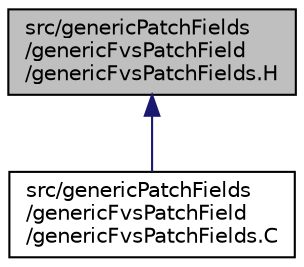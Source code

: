 digraph "src/genericPatchFields/genericFvsPatchField/genericFvsPatchFields.H"
{
  bgcolor="transparent";
  edge [fontname="Helvetica",fontsize="10",labelfontname="Helvetica",labelfontsize="10"];
  node [fontname="Helvetica",fontsize="10",shape=record];
  Node1 [label="src/genericPatchFields\l/genericFvsPatchField\l/genericFvsPatchFields.H",height=0.2,width=0.4,color="black", fillcolor="grey75", style="filled" fontcolor="black"];
  Node1 -> Node2 [dir="back",color="midnightblue",fontsize="10",style="solid",fontname="Helvetica"];
  Node2 [label="src/genericPatchFields\l/genericFvsPatchField\l/genericFvsPatchFields.C",height=0.2,width=0.4,color="black",URL="$genericFvsPatchFields_8C.html"];
}
